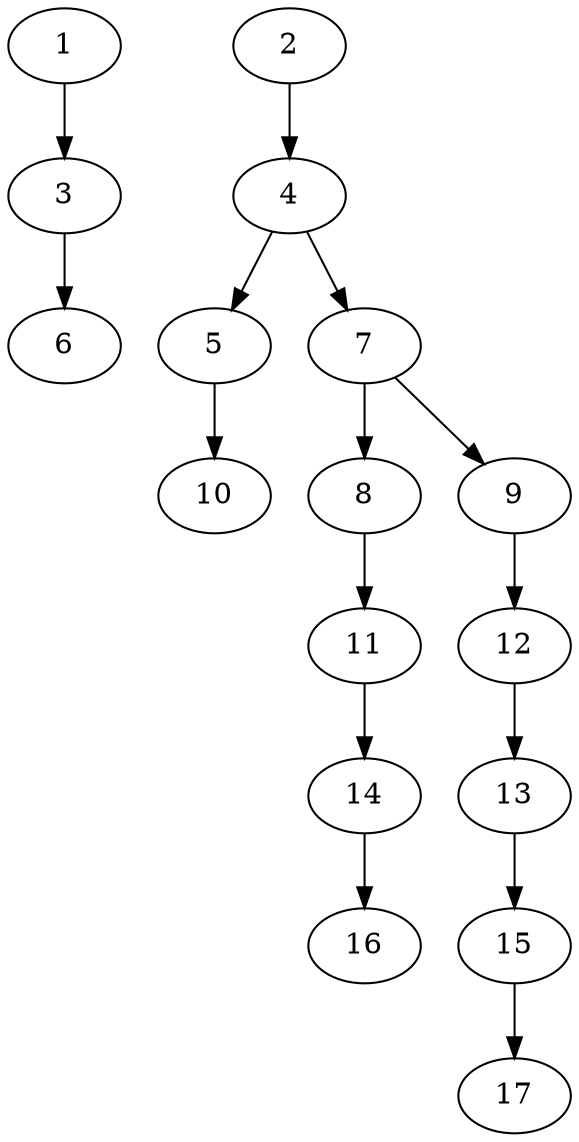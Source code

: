 // DAG (tier=1-easy, mode=compute, n=17, ccr=0.251, fat=0.403, density=0.332, regular=0.625, jump=0.070, mindata=262144, maxdata=2097152)
// DAG automatically generated by daggen at Sun Aug 24 16:33:32 2025
// /home/ermia/Project/Environments/daggen/bin/daggen --dot --ccr 0.251 --fat 0.403 --regular 0.625 --density 0.332 --jump 0.070 --mindata 262144 --maxdata 2097152 -n 17 
digraph G {
  1 [size="92090671199944704", alpha="0.17", expect_size="46045335599972352"]
  1 -> 3 [size ="1631424872448"]
  2 [size="4991934519486447616", alpha="0.01", expect_size="2495967259743223808"]
  2 -> 4 [size ="23366979289088"]
  3 [size="12075092372827680", alpha="0.10", expect_size="6037546186413840"]
  3 -> 6 [size ="9178110230528"]
  4 [size="13533678958191828", alpha="0.11", expect_size="6766839479095914"]
  4 -> 5 [size ="9230832631808"]
  4 -> 7 [size ="9230832631808"]
  5 [size="5018901694646321152", alpha="0.06", expect_size="2509450847323160576"]
  5 -> 10 [size ="23451058307072"]
  6 [size="6091244027747279", alpha="0.09", expect_size="3045622013873639"]
  7 [size="436680078066414", alpha="0.19", expect_size="218340039033207"]
  7 -> 8 [size ="19177565847552"]
  7 -> 9 [size ="19177565847552"]
  8 [size="680369045263139", alpha="0.15", expect_size="340184522631569"]
  8 -> 11 [size ="16890973913088"]
  9 [size="440419268446650368", alpha="0.01", expect_size="220209634223325184"]
  9 -> 12 [size ="4630922657792"]
  10 [size="4439407180382208000", alpha="0.04", expect_size="2219703590191104000"]
  11 [size="7373135066747012", alpha="0.13", expect_size="3686567533373506"]
  11 -> 14 [size ="3318877257728"]
  12 [size="225442026044993", alpha="0.04", expect_size="112721013022496"]
  12 -> 13 [size ="7795499859968"]
  13 [size="1000475283108200", alpha="0.19", expect_size="500237641554100"]
  13 -> 15 [size ="19381039923200"]
  14 [size="16244322331217052", alpha="0.01", expect_size="8122161165608526"]
  14 -> 16 [size ="7069281288192"]
  15 [size="99368569605557", alpha="0.16", expect_size="49684284802778"]
  15 -> 17 [size ="2383111258112"]
  16 [size="83745890254570", alpha="0.09", expect_size="41872945127285"]
  17 [size="27006276211100", alpha="0.17", expect_size="13503138105550"]
}